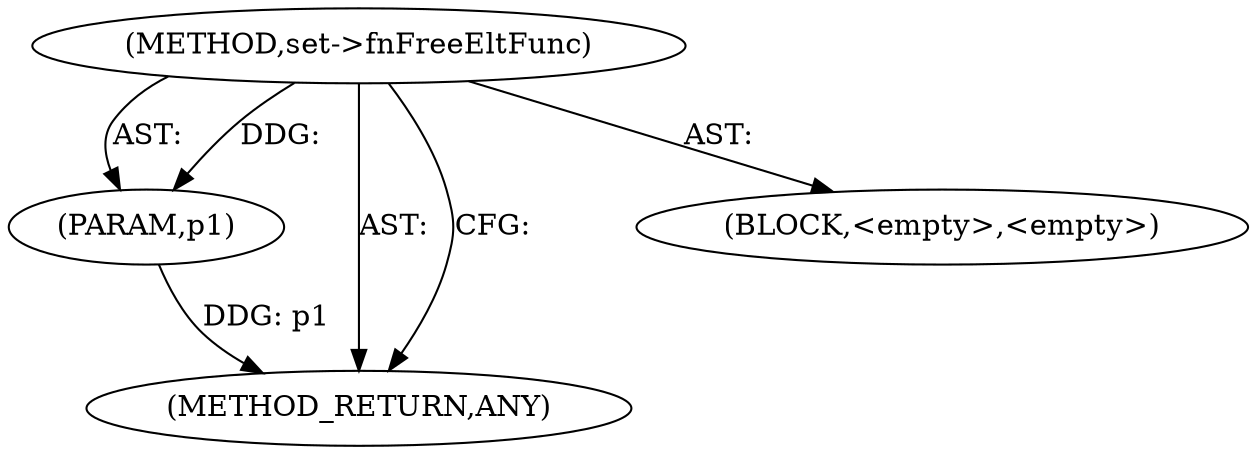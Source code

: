 digraph "set-&gt;fnFreeEltFunc" {  
"100111" [label = <(METHOD,set-&gt;fnFreeEltFunc)> ]
"100112" [label = <(PARAM,p1)> ]
"100113" [label = <(METHOD_RETURN,ANY)> ]
"100114" [label = <(BLOCK,&lt;empty&gt;,&lt;empty&gt;)> ]
  "100111" -> "100113"  [ label = "AST: "] 
  "100111" -> "100112"  [ label = "AST: "] 
  "100111" -> "100114"  [ label = "AST: "] 
  "100111" -> "100113"  [ label = "CFG: "] 
  "100112" -> "100113"  [ label = "DDG: p1"] 
  "100111" -> "100112"  [ label = "DDG: "] 
}

